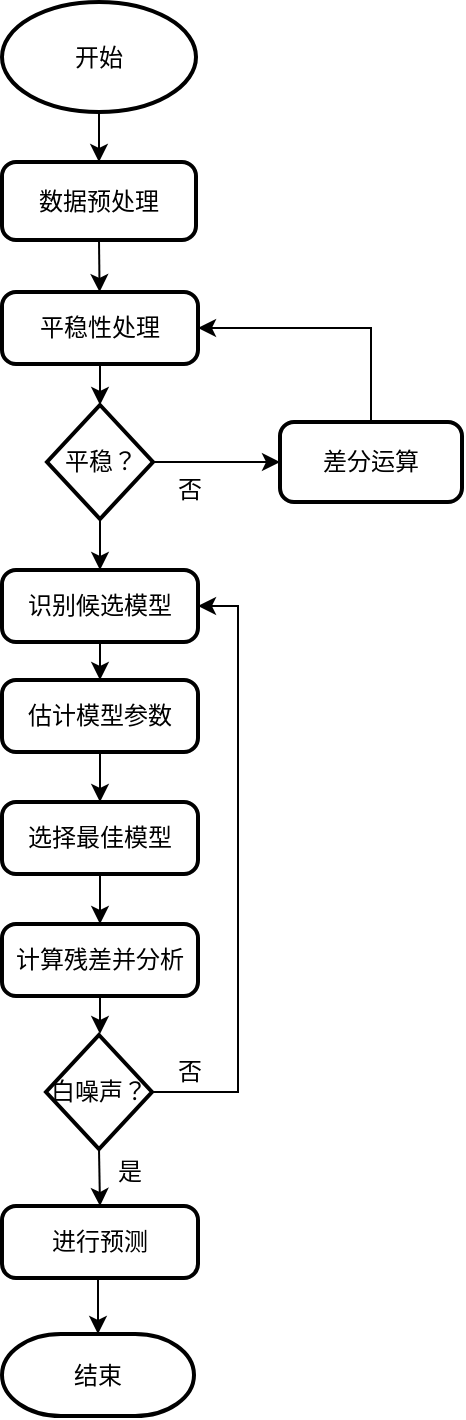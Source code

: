 <mxfile version="10.5.4" type="github"><diagram id="pLW5Uc21Ny1pd9ochn_R" name="Page-1"><mxGraphModel dx="918" dy="567" grid="0" gridSize="10" guides="1" tooltips="1" connect="1" arrows="1" fold="1" page="1" pageScale="1" pageWidth="827" pageHeight="1169" math="0" shadow="0"><root><mxCell id="0"/><mxCell id="1" parent="0"/><mxCell id="K99luYAuZssso4DRkFSl-9" style="edgeStyle=none;rounded=0;orthogonalLoop=1;jettySize=auto;html=1;exitX=0.5;exitY=1;exitDx=0;exitDy=0;exitPerimeter=0;entryX=0.5;entryY=0;entryDx=0;entryDy=0;" edge="1" parent="1" source="K99luYAuZssso4DRkFSl-7" target="K99luYAuZssso4DRkFSl-8"><mxGeometry relative="1" as="geometry"/></mxCell><mxCell id="K99luYAuZssso4DRkFSl-7" value="开始" style="strokeWidth=2;html=1;shape=mxgraph.flowchart.start_1;whiteSpace=wrap;" vertex="1" parent="1"><mxGeometry x="325" y="33" width="97" height="55" as="geometry"/></mxCell><mxCell id="K99luYAuZssso4DRkFSl-11" style="edgeStyle=none;rounded=0;orthogonalLoop=1;jettySize=auto;html=1;exitX=0.5;exitY=1;exitDx=0;exitDy=0;" edge="1" parent="1" source="K99luYAuZssso4DRkFSl-8" target="K99luYAuZssso4DRkFSl-10"><mxGeometry relative="1" as="geometry"/></mxCell><mxCell id="K99luYAuZssso4DRkFSl-8" value="数据预处理" style="rounded=1;whiteSpace=wrap;html=1;absoluteArcSize=1;arcSize=14;strokeWidth=2;" vertex="1" parent="1"><mxGeometry x="325" y="113" width="97" height="39" as="geometry"/></mxCell><mxCell id="K99luYAuZssso4DRkFSl-14" style="edgeStyle=none;rounded=0;orthogonalLoop=1;jettySize=auto;html=1;exitX=0.5;exitY=1;exitDx=0;exitDy=0;entryX=0.5;entryY=0;entryDx=0;entryDy=0;entryPerimeter=0;" edge="1" parent="1" source="K99luYAuZssso4DRkFSl-10" target="K99luYAuZssso4DRkFSl-13"><mxGeometry relative="1" as="geometry"/></mxCell><mxCell id="K99luYAuZssso4DRkFSl-10" value="平稳性处理" style="rounded=1;whiteSpace=wrap;html=1;absoluteArcSize=1;arcSize=14;strokeWidth=2;" vertex="1" parent="1"><mxGeometry x="325" y="178" width="98" height="36" as="geometry"/></mxCell><mxCell id="K99luYAuZssso4DRkFSl-17" style="edgeStyle=none;rounded=0;orthogonalLoop=1;jettySize=auto;html=1;exitX=1;exitY=0.5;exitDx=0;exitDy=0;exitPerimeter=0;entryX=0;entryY=0.5;entryDx=0;entryDy=0;" edge="1" parent="1" source="K99luYAuZssso4DRkFSl-13" target="K99luYAuZssso4DRkFSl-15"><mxGeometry relative="1" as="geometry"/></mxCell><mxCell id="K99luYAuZssso4DRkFSl-22" style="edgeStyle=orthogonalEdgeStyle;rounded=0;orthogonalLoop=1;jettySize=auto;html=1;exitX=0.5;exitY=1;exitDx=0;exitDy=0;exitPerimeter=0;entryX=0.5;entryY=0;entryDx=0;entryDy=0;" edge="1" parent="1" source="K99luYAuZssso4DRkFSl-13" target="K99luYAuZssso4DRkFSl-21"><mxGeometry relative="1" as="geometry"/></mxCell><mxCell id="K99luYAuZssso4DRkFSl-13" value="平稳？" style="strokeWidth=2;html=1;shape=mxgraph.flowchart.decision;whiteSpace=wrap;" vertex="1" parent="1"><mxGeometry x="347.5" y="234.5" width="53" height="57" as="geometry"/></mxCell><mxCell id="K99luYAuZssso4DRkFSl-18" style="edgeStyle=orthogonalEdgeStyle;rounded=0;orthogonalLoop=1;jettySize=auto;html=1;exitX=0.5;exitY=0;exitDx=0;exitDy=0;entryX=1;entryY=0.5;entryDx=0;entryDy=0;" edge="1" parent="1" source="K99luYAuZssso4DRkFSl-15" target="K99luYAuZssso4DRkFSl-10"><mxGeometry relative="1" as="geometry"/></mxCell><mxCell id="K99luYAuZssso4DRkFSl-15" value="差分运算" style="rounded=1;whiteSpace=wrap;html=1;absoluteArcSize=1;arcSize=14;strokeWidth=2;" vertex="1" parent="1"><mxGeometry x="464" y="243" width="91" height="40" as="geometry"/></mxCell><mxCell id="K99luYAuZssso4DRkFSl-19" value="否" style="text;html=1;resizable=0;points=[];autosize=1;align=left;verticalAlign=top;spacingTop=-4;" vertex="1" parent="1"><mxGeometry x="411" y="267" width="22" height="14" as="geometry"/></mxCell><mxCell id="K99luYAuZssso4DRkFSl-24" style="edgeStyle=orthogonalEdgeStyle;rounded=0;orthogonalLoop=1;jettySize=auto;html=1;exitX=0.5;exitY=1;exitDx=0;exitDy=0;entryX=0.5;entryY=0;entryDx=0;entryDy=0;" edge="1" parent="1" source="K99luYAuZssso4DRkFSl-21" target="K99luYAuZssso4DRkFSl-23"><mxGeometry relative="1" as="geometry"/></mxCell><mxCell id="K99luYAuZssso4DRkFSl-21" value="识别候选模型" style="rounded=1;whiteSpace=wrap;html=1;absoluteArcSize=1;arcSize=14;strokeWidth=2;" vertex="1" parent="1"><mxGeometry x="325" y="317" width="98" height="36" as="geometry"/></mxCell><mxCell id="K99luYAuZssso4DRkFSl-26" style="edgeStyle=orthogonalEdgeStyle;rounded=0;orthogonalLoop=1;jettySize=auto;html=1;exitX=0.5;exitY=1;exitDx=0;exitDy=0;entryX=0.5;entryY=0;entryDx=0;entryDy=0;" edge="1" parent="1" source="K99luYAuZssso4DRkFSl-23" target="K99luYAuZssso4DRkFSl-25"><mxGeometry relative="1" as="geometry"/></mxCell><mxCell id="K99luYAuZssso4DRkFSl-23" value="估计模型参数" style="rounded=1;whiteSpace=wrap;html=1;absoluteArcSize=1;arcSize=14;strokeWidth=2;" vertex="1" parent="1"><mxGeometry x="325" y="372" width="98" height="36" as="geometry"/></mxCell><mxCell id="K99luYAuZssso4DRkFSl-29" style="edgeStyle=orthogonalEdgeStyle;rounded=0;orthogonalLoop=1;jettySize=auto;html=1;exitX=0.5;exitY=1;exitDx=0;exitDy=0;entryX=0.5;entryY=0;entryDx=0;entryDy=0;" edge="1" parent="1" source="K99luYAuZssso4DRkFSl-25" target="K99luYAuZssso4DRkFSl-28"><mxGeometry relative="1" as="geometry"/></mxCell><mxCell id="K99luYAuZssso4DRkFSl-25" value="选择最佳模型" style="rounded=1;whiteSpace=wrap;html=1;absoluteArcSize=1;arcSize=14;strokeWidth=2;" vertex="1" parent="1"><mxGeometry x="325" y="433" width="98" height="36" as="geometry"/></mxCell><mxCell id="K99luYAuZssso4DRkFSl-31" style="edgeStyle=orthogonalEdgeStyle;rounded=0;orthogonalLoop=1;jettySize=auto;html=1;exitX=0.5;exitY=1;exitDx=0;exitDy=0;" edge="1" parent="1" source="K99luYAuZssso4DRkFSl-28"><mxGeometry relative="1" as="geometry"><mxPoint x="374" y="549" as="targetPoint"/></mxGeometry></mxCell><mxCell id="K99luYAuZssso4DRkFSl-28" value="计算残差并分析" style="rounded=1;whiteSpace=wrap;html=1;absoluteArcSize=1;arcSize=14;strokeWidth=2;" vertex="1" parent="1"><mxGeometry x="325" y="494" width="98" height="36" as="geometry"/></mxCell><mxCell id="K99luYAuZssso4DRkFSl-33" style="edgeStyle=orthogonalEdgeStyle;rounded=0;orthogonalLoop=1;jettySize=auto;html=1;exitX=0.5;exitY=1;exitDx=0;exitDy=0;exitPerimeter=0;entryX=0.5;entryY=0;entryDx=0;entryDy=0;" edge="1" parent="1" source="K99luYAuZssso4DRkFSl-30" target="K99luYAuZssso4DRkFSl-32"><mxGeometry relative="1" as="geometry"/></mxCell><mxCell id="K99luYAuZssso4DRkFSl-35" style="edgeStyle=orthogonalEdgeStyle;rounded=0;orthogonalLoop=1;jettySize=auto;html=1;exitX=1;exitY=0.5;exitDx=0;exitDy=0;exitPerimeter=0;entryX=1;entryY=0.5;entryDx=0;entryDy=0;" edge="1" parent="1" source="K99luYAuZssso4DRkFSl-30" target="K99luYAuZssso4DRkFSl-21"><mxGeometry relative="1" as="geometry"/></mxCell><mxCell id="K99luYAuZssso4DRkFSl-30" value="白噪声？" style="strokeWidth=2;html=1;shape=mxgraph.flowchart.decision;whiteSpace=wrap;" vertex="1" parent="1"><mxGeometry x="347" y="549.5" width="53" height="57" as="geometry"/></mxCell><mxCell id="K99luYAuZssso4DRkFSl-38" style="edgeStyle=orthogonalEdgeStyle;rounded=0;orthogonalLoop=1;jettySize=auto;html=1;exitX=0.5;exitY=1;exitDx=0;exitDy=0;entryX=0.5;entryY=0;entryDx=0;entryDy=0;entryPerimeter=0;" edge="1" parent="1" source="K99luYAuZssso4DRkFSl-32" target="K99luYAuZssso4DRkFSl-37"><mxGeometry relative="1" as="geometry"/></mxCell><mxCell id="K99luYAuZssso4DRkFSl-32" value="进行预测" style="rounded=1;whiteSpace=wrap;html=1;absoluteArcSize=1;arcSize=14;strokeWidth=2;" vertex="1" parent="1"><mxGeometry x="325" y="635" width="98" height="36" as="geometry"/></mxCell><mxCell id="K99luYAuZssso4DRkFSl-34" value="是" style="text;html=1;resizable=0;points=[];autosize=1;align=left;verticalAlign=top;spacingTop=-4;" vertex="1" parent="1"><mxGeometry x="381" y="608" width="22" height="14" as="geometry"/></mxCell><mxCell id="K99luYAuZssso4DRkFSl-36" value="否" style="text;html=1;resizable=0;points=[];autosize=1;align=left;verticalAlign=top;spacingTop=-4;" vertex="1" parent="1"><mxGeometry x="411" y="558" width="22" height="14" as="geometry"/></mxCell><mxCell id="K99luYAuZssso4DRkFSl-37" value="结束" style="strokeWidth=2;html=1;shape=mxgraph.flowchart.terminator;whiteSpace=wrap;" vertex="1" parent="1"><mxGeometry x="325" y="699" width="96" height="41" as="geometry"/></mxCell></root></mxGraphModel></diagram></mxfile>